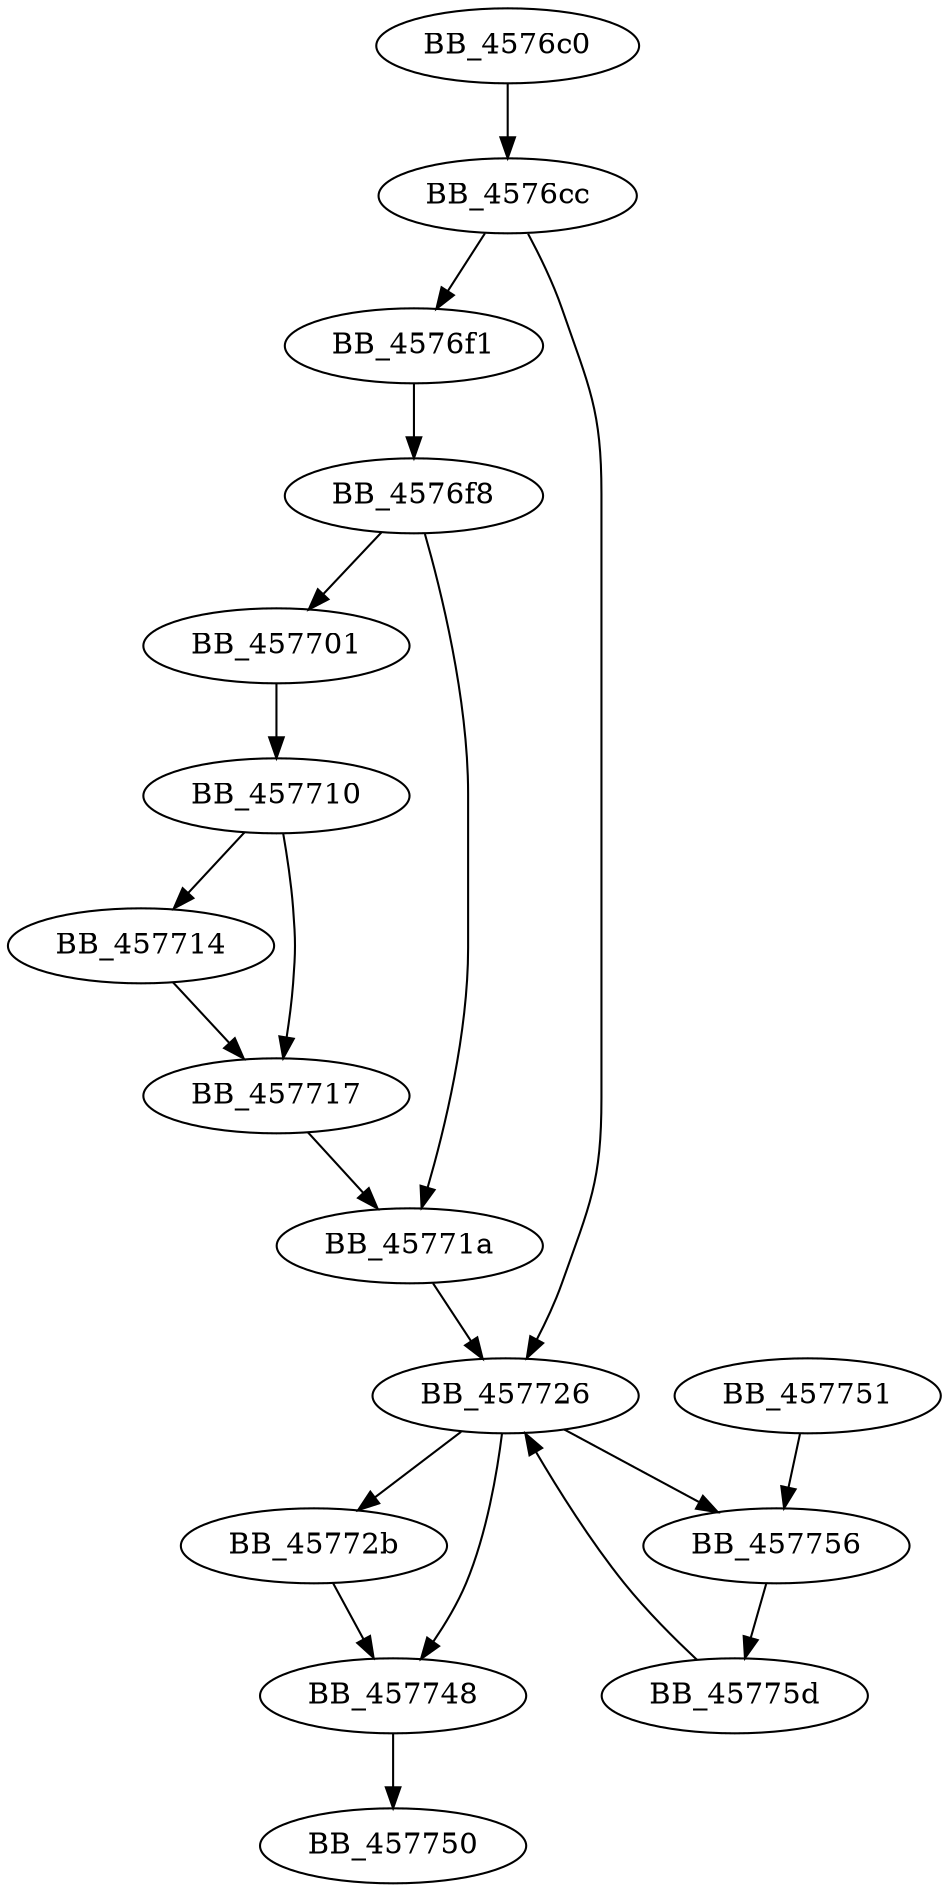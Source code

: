 DiGraph sub_4576C0{
BB_4576c0->BB_4576cc
BB_4576cc->BB_4576f1
BB_4576cc->BB_457726
BB_4576f1->BB_4576f8
BB_4576f8->BB_457701
BB_4576f8->BB_45771a
BB_457701->BB_457710
BB_457710->BB_457714
BB_457710->BB_457717
BB_457714->BB_457717
BB_457717->BB_45771a
BB_45771a->BB_457726
BB_457726->BB_45772b
BB_457726->BB_457748
BB_457726->BB_457756
BB_45772b->BB_457748
BB_457748->BB_457750
BB_457751->BB_457756
BB_457756->BB_45775d
BB_45775d->BB_457726
}
